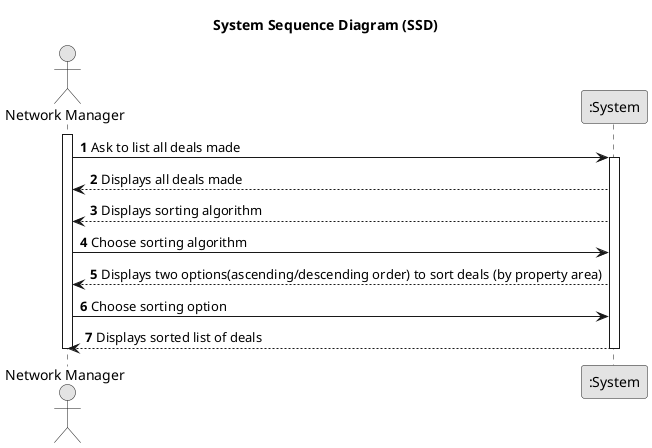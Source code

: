 @startuml
skinparam monochrome true
skinparam packageStyle rectangle
skinparam shadowing false

title System Sequence Diagram (SSD)

autonumber
actor "Network Manager" as nm
participant ":System" as System

activate nm

    nm -> System : Ask to list all deals made
    activate System

    System --> nm : Displays all deals made

    System --> nm : Displays sorting algorithm

    nm -> System : Choose sorting algorithm

    System --> nm : Displays two options(ascending/descending order) to sort deals (by property area)

    nm -> System : Choose sorting option


    System --> nm :Displays sorted list of deals
    deactivate System

deactivate nm
@enduml
